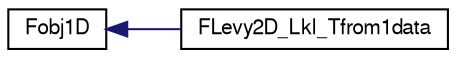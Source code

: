 digraph G
{
  edge [fontname="FreeSans",fontsize="10",labelfontname="FreeSans",labelfontsize="10"];
  node [fontname="FreeSans",fontsize="10",shape=record];
  rankdir="LR";
  Node1 [label="Fobj1D",height=0.2,width=0.4,color="black", fillcolor="white", style="filled",URL="$classFobj1D.shtml",tooltip="abstract class for one-dimensional function objects"];
  Node1 -> Node2 [dir="back",color="midnightblue",fontsize="10",style="solid",fontname="FreeSans"];
  Node2 [label="FLevy2D_Lkl_Tfrom1data",height=0.2,width=0.4,color="black", fillcolor="white", style="filled",URL="$classFLevy2D__Lkl__Tfrom1data.shtml"];
}
